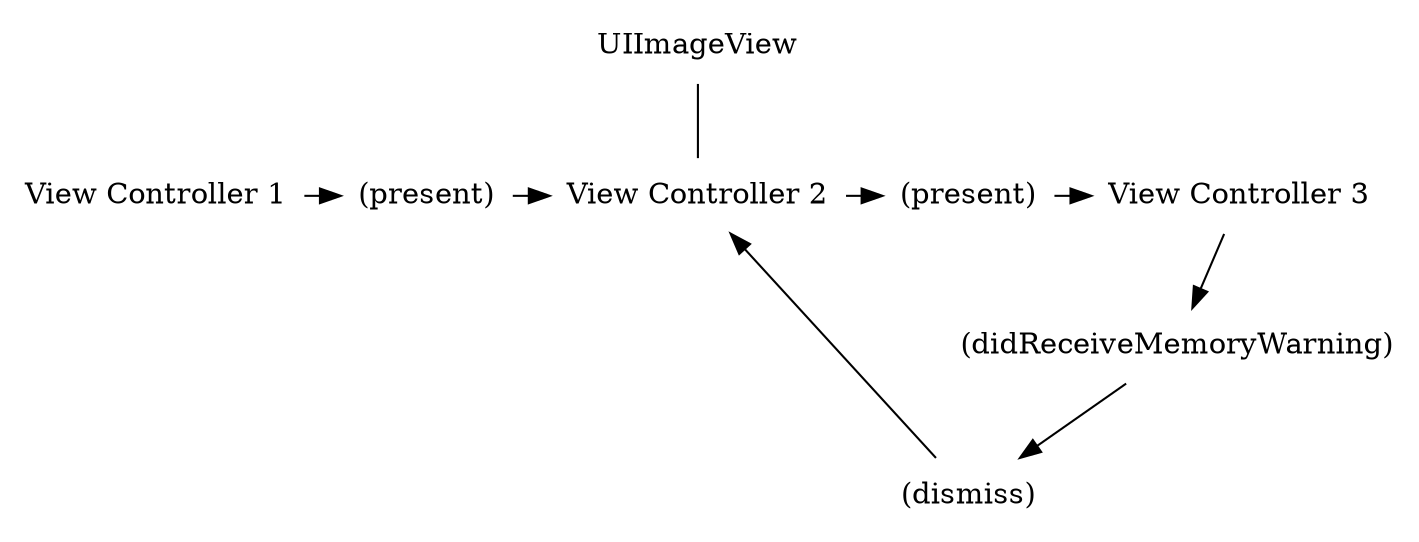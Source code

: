 digraph G {
  node [shape = plaintext]
  {
    rank = min;
    "UIImageView"
  }
  {
    rank = same;
    vc1  [label = "View Controller 1"]
    p12  [label = "(present)"]
    vc2  [label = "View Controller 2"]
    p23  [label = "(present)"]
    vc3  [label = "View Controller 3"]
  }
  {
    vc2 -> UIImageView [arrowhead = none];
  }
  {
    rank = same;
    d32  [label = "(dismiss)"]
  }
  m  [label = "(didReceiveMemoryWarning)"]
  vc1 -> p12 -> vc2 -> p23 -> vc3 -> m -> d32 -> vc2
}

digraph GD {
  node [shape = plaintext]
  {
    rank = min;
    "UIImageView"
  }
  {
    rank = same;
    vc1  [label = "View Controller 1"]
    p12  [label = "(present)\n(no animate)",]
    vc2  [label = "View Controller 2"]
    p23  [label = "(present)\n(animated)"]
    vc3  [label = "View Controller 3"]
  }
  {
    vc2 -> UIImageView [arrowhead = none];
  }
  {
    rank = same;
    d32  [label = "(dismiss)\n(animated)"]
  }
  m  [label = "(didReceiveMemoryWarning)"]
  vc1 -> p12 -> vc2 -> p23 -> vc3 -> m -> d32 -> vc2
}

digraph GDD {
  node [shape = plaintext]
  {
    rank = min;
    "UIImageView"
  }
  {
    rank = same;
    vc1  [label = "View Controller 1"]
    p12  [label = "(present)\n(no animate)\n(user interaction enabled)",]
    vc2  [label = "View Controller 2"]
    p23  [label = "(present)\n(animated)"]
    vc3  [label = "View Controller 3"]
  }
  {
    vc2 -> UIImageView [arrowhead = none];
  }
  {
    rank = same;
    d32  [label = "(dismiss)\n(animated)\n(user interaction disabled)"]
  }
  m  [label = "(didReceiveMemoryWarning)"]
  vc1 -> p12 -> vc2 -> p23 -> vc3 -> m -> d32 -> vc2
}
